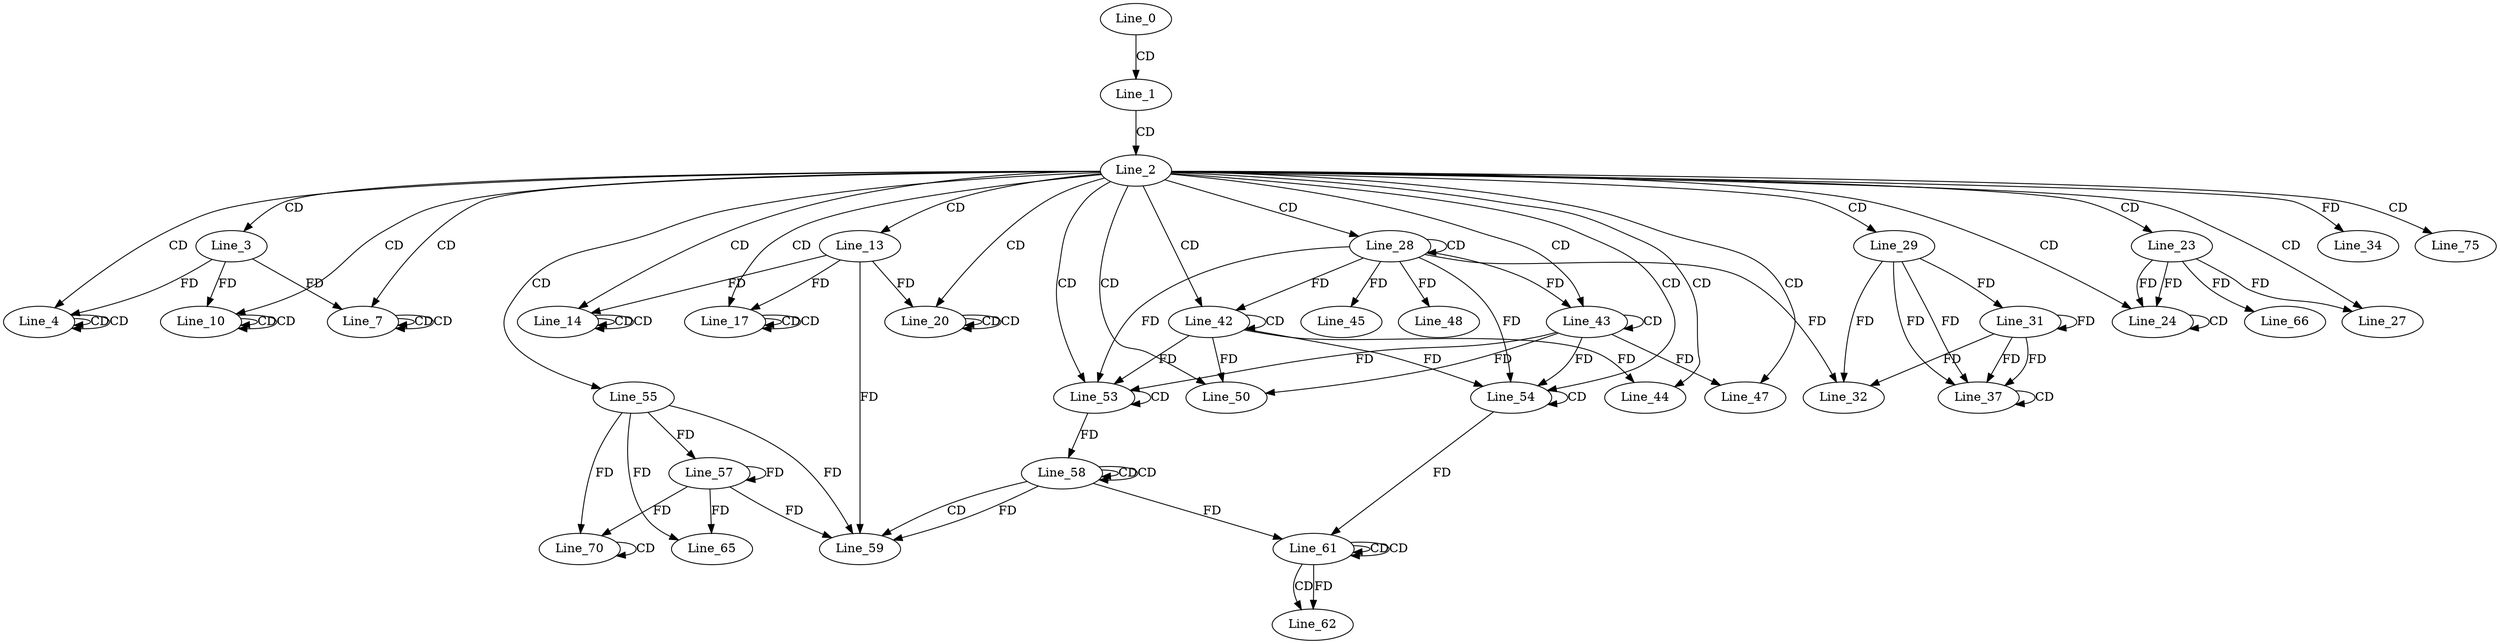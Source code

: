 digraph G {
  Line_0;
  Line_1;
  Line_2;
  Line_3;
  Line_4;
  Line_4;
  Line_4;
  Line_7;
  Line_7;
  Line_7;
  Line_10;
  Line_10;
  Line_10;
  Line_13;
  Line_14;
  Line_14;
  Line_14;
  Line_17;
  Line_17;
  Line_17;
  Line_20;
  Line_20;
  Line_20;
  Line_23;
  Line_24;
  Line_24;
  Line_27;
  Line_28;
  Line_28;
  Line_29;
  Line_31;
  Line_32;
  Line_34;
  Line_37;
  Line_37;
  Line_42;
  Line_42;
  Line_43;
  Line_43;
  Line_44;
  Line_45;
  Line_47;
  Line_48;
  Line_50;
  Line_53;
  Line_53;
  Line_54;
  Line_54;
  Line_55;
  Line_57;
  Line_58;
  Line_58;
  Line_58;
  Line_58;
  Line_59;
  Line_59;
  Line_61;
  Line_61;
  Line_61;
  Line_61;
  Line_62;
  Line_62;
  Line_65;
  Line_66;
  Line_70;
  Line_70;
  Line_75;
  Line_0 -> Line_1 [ label="CD" ];
  Line_1 -> Line_2 [ label="CD" ];
  Line_2 -> Line_3 [ label="CD" ];
  Line_2 -> Line_4 [ label="CD" ];
  Line_4 -> Line_4 [ label="CD" ];
  Line_4 -> Line_4 [ label="CD" ];
  Line_3 -> Line_4 [ label="FD" ];
  Line_2 -> Line_7 [ label="CD" ];
  Line_7 -> Line_7 [ label="CD" ];
  Line_7 -> Line_7 [ label="CD" ];
  Line_3 -> Line_7 [ label="FD" ];
  Line_2 -> Line_10 [ label="CD" ];
  Line_10 -> Line_10 [ label="CD" ];
  Line_10 -> Line_10 [ label="CD" ];
  Line_3 -> Line_10 [ label="FD" ];
  Line_2 -> Line_13 [ label="CD" ];
  Line_2 -> Line_14 [ label="CD" ];
  Line_14 -> Line_14 [ label="CD" ];
  Line_14 -> Line_14 [ label="CD" ];
  Line_13 -> Line_14 [ label="FD" ];
  Line_2 -> Line_17 [ label="CD" ];
  Line_17 -> Line_17 [ label="CD" ];
  Line_17 -> Line_17 [ label="CD" ];
  Line_13 -> Line_17 [ label="FD" ];
  Line_2 -> Line_20 [ label="CD" ];
  Line_20 -> Line_20 [ label="CD" ];
  Line_20 -> Line_20 [ label="CD" ];
  Line_13 -> Line_20 [ label="FD" ];
  Line_2 -> Line_23 [ label="CD" ];
  Line_2 -> Line_24 [ label="CD" ];
  Line_23 -> Line_24 [ label="FD" ];
  Line_24 -> Line_24 [ label="CD" ];
  Line_23 -> Line_24 [ label="FD" ];
  Line_2 -> Line_27 [ label="CD" ];
  Line_23 -> Line_27 [ label="FD" ];
  Line_2 -> Line_28 [ label="CD" ];
  Line_28 -> Line_28 [ label="CD" ];
  Line_2 -> Line_29 [ label="CD" ];
  Line_29 -> Line_31 [ label="FD" ];
  Line_31 -> Line_31 [ label="FD" ];
  Line_28 -> Line_32 [ label="FD" ];
  Line_29 -> Line_32 [ label="FD" ];
  Line_31 -> Line_32 [ label="FD" ];
  Line_2 -> Line_34 [ label="FD" ];
  Line_29 -> Line_37 [ label="FD" ];
  Line_31 -> Line_37 [ label="FD" ];
  Line_37 -> Line_37 [ label="CD" ];
  Line_29 -> Line_37 [ label="FD" ];
  Line_31 -> Line_37 [ label="FD" ];
  Line_2 -> Line_42 [ label="CD" ];
  Line_42 -> Line_42 [ label="CD" ];
  Line_28 -> Line_42 [ label="FD" ];
  Line_2 -> Line_43 [ label="CD" ];
  Line_43 -> Line_43 [ label="CD" ];
  Line_28 -> Line_43 [ label="FD" ];
  Line_2 -> Line_44 [ label="CD" ];
  Line_42 -> Line_44 [ label="FD" ];
  Line_28 -> Line_45 [ label="FD" ];
  Line_2 -> Line_47 [ label="CD" ];
  Line_43 -> Line_47 [ label="FD" ];
  Line_28 -> Line_48 [ label="FD" ];
  Line_2 -> Line_50 [ label="CD" ];
  Line_42 -> Line_50 [ label="FD" ];
  Line_43 -> Line_50 [ label="FD" ];
  Line_2 -> Line_53 [ label="CD" ];
  Line_53 -> Line_53 [ label="CD" ];
  Line_28 -> Line_53 [ label="FD" ];
  Line_42 -> Line_53 [ label="FD" ];
  Line_43 -> Line_53 [ label="FD" ];
  Line_2 -> Line_54 [ label="CD" ];
  Line_54 -> Line_54 [ label="CD" ];
  Line_28 -> Line_54 [ label="FD" ];
  Line_42 -> Line_54 [ label="FD" ];
  Line_43 -> Line_54 [ label="FD" ];
  Line_2 -> Line_55 [ label="CD" ];
  Line_55 -> Line_57 [ label="FD" ];
  Line_57 -> Line_57 [ label="FD" ];
  Line_58 -> Line_58 [ label="CD" ];
  Line_58 -> Line_58 [ label="CD" ];
  Line_53 -> Line_58 [ label="FD" ];
  Line_58 -> Line_59 [ label="CD" ];
  Line_55 -> Line_59 [ label="FD" ];
  Line_57 -> Line_59 [ label="FD" ];
  Line_13 -> Line_59 [ label="FD" ];
  Line_58 -> Line_59 [ label="FD" ];
  Line_61 -> Line_61 [ label="CD" ];
  Line_58 -> Line_61 [ label="FD" ];
  Line_61 -> Line_61 [ label="CD" ];
  Line_54 -> Line_61 [ label="FD" ];
  Line_61 -> Line_62 [ label="CD" ];
  Line_61 -> Line_62 [ label="FD" ];
  Line_55 -> Line_65 [ label="FD" ];
  Line_57 -> Line_65 [ label="FD" ];
  Line_23 -> Line_66 [ label="FD" ];
  Line_55 -> Line_70 [ label="FD" ];
  Line_57 -> Line_70 [ label="FD" ];
  Line_70 -> Line_70 [ label="CD" ];
  Line_2 -> Line_75 [ label="CD" ];
}
